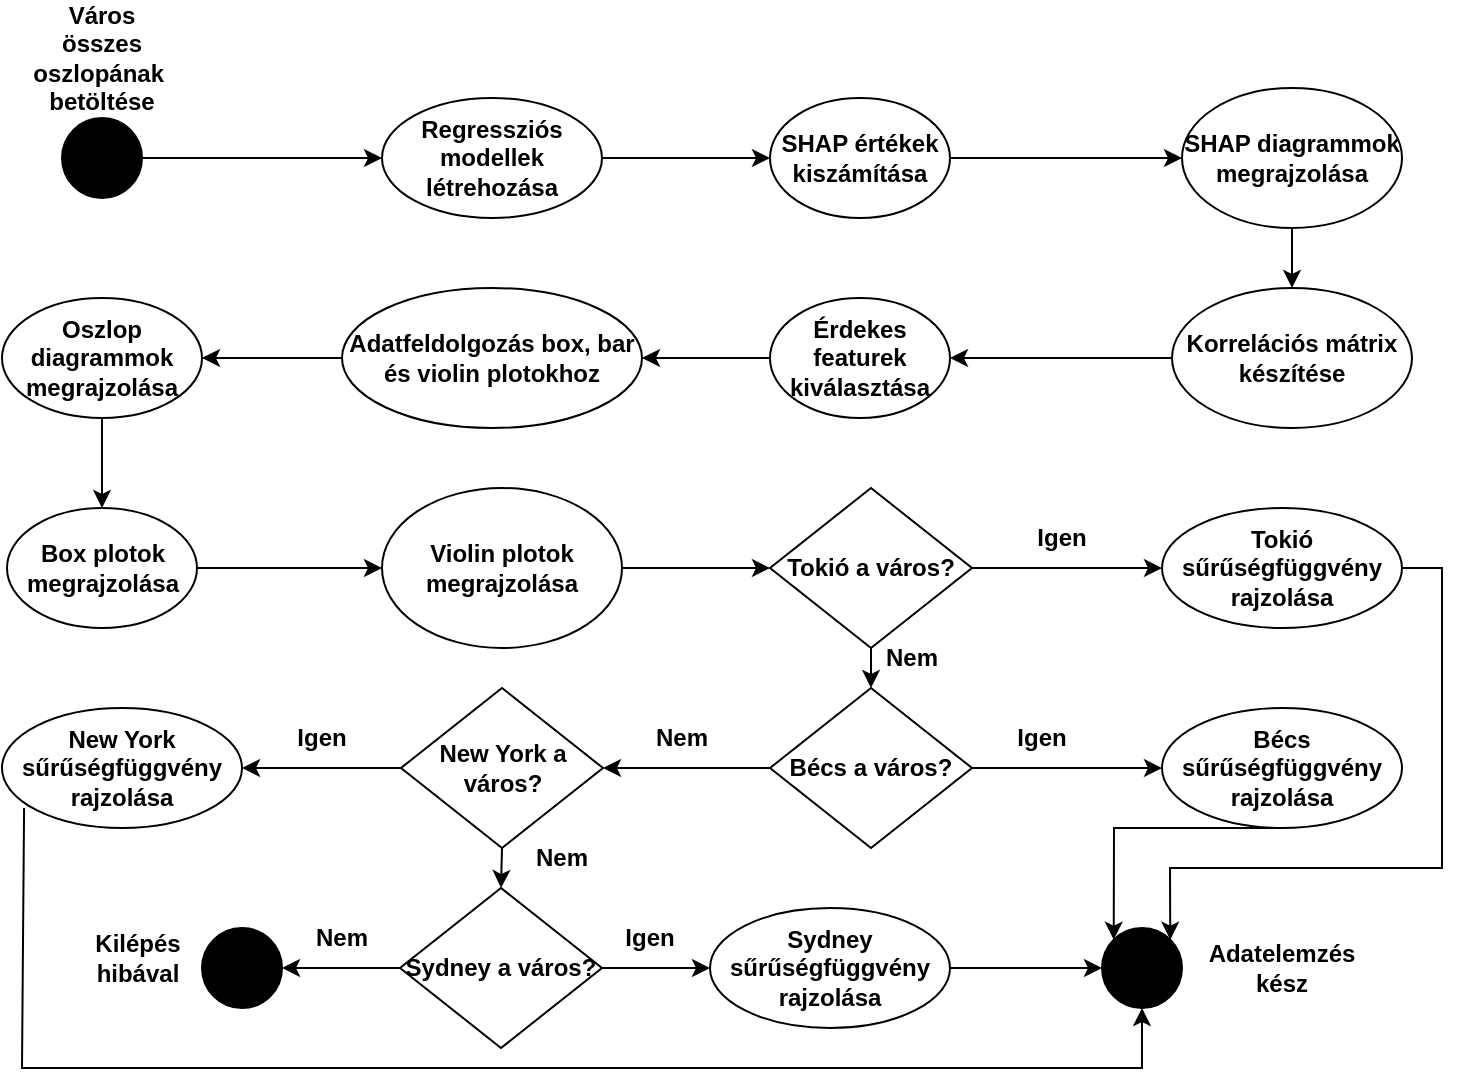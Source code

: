 <mxfile version="21.1.1" type="github">
  <diagram id="C5RBs43oDa-KdzZeNtuy" name="Page-1">
    <mxGraphModel dx="1050" dy="538" grid="1" gridSize="10" guides="1" tooltips="1" connect="1" arrows="1" fold="1" page="1" pageScale="1" pageWidth="827" pageHeight="1169" math="0" shadow="0">
      <root>
        <mxCell id="WIyWlLk6GJQsqaUBKTNV-0" />
        <mxCell id="WIyWlLk6GJQsqaUBKTNV-1" parent="WIyWlLk6GJQsqaUBKTNV-0" />
        <mxCell id="tsHqO3MkJk28hLAfMkK6-0" value="" style="ellipse;whiteSpace=wrap;html=1;aspect=fixed;fillColor=#000000;" parent="WIyWlLk6GJQsqaUBKTNV-1" vertex="1">
          <mxGeometry x="60" y="65" width="40" height="40" as="geometry" />
        </mxCell>
        <mxCell id="tsHqO3MkJk28hLAfMkK6-1" value="&lt;b&gt;Város összes oszlopának&amp;nbsp; betöltése&lt;br&gt;&lt;/b&gt;" style="text;html=1;strokeColor=none;fillColor=none;align=center;verticalAlign=middle;whiteSpace=wrap;rounded=0;" parent="WIyWlLk6GJQsqaUBKTNV-1" vertex="1">
          <mxGeometry x="45" y="20" width="70" height="30" as="geometry" />
        </mxCell>
        <mxCell id="tsHqO3MkJk28hLAfMkK6-2" value="" style="endArrow=classic;html=1;rounded=0;exitX=1;exitY=0.5;exitDx=0;exitDy=0;entryX=0;entryY=0.5;entryDx=0;entryDy=0;" parent="WIyWlLk6GJQsqaUBKTNV-1" source="tsHqO3MkJk28hLAfMkK6-0" target="tsHqO3MkJk28hLAfMkK6-3" edge="1">
          <mxGeometry width="50" height="50" relative="1" as="geometry">
            <mxPoint x="390" y="300" as="sourcePoint" />
            <mxPoint x="190" y="100" as="targetPoint" />
          </mxGeometry>
        </mxCell>
        <mxCell id="tsHqO3MkJk28hLAfMkK6-3" value="&lt;b&gt;Regressziós modellek létrehozása&lt;br&gt;&lt;/b&gt;" style="ellipse;whiteSpace=wrap;html=1;" parent="WIyWlLk6GJQsqaUBKTNV-1" vertex="1">
          <mxGeometry x="220" y="55" width="110" height="60" as="geometry" />
        </mxCell>
        <mxCell id="tsHqO3MkJk28hLAfMkK6-4" value="" style="endArrow=classic;html=1;rounded=0;exitX=1;exitY=0.5;exitDx=0;exitDy=0;" parent="WIyWlLk6GJQsqaUBKTNV-1" source="tsHqO3MkJk28hLAfMkK6-3" target="tsHqO3MkJk28hLAfMkK6-5" edge="1">
          <mxGeometry width="50" height="50" relative="1" as="geometry">
            <mxPoint x="390" y="300" as="sourcePoint" />
            <mxPoint x="370" y="100" as="targetPoint" />
          </mxGeometry>
        </mxCell>
        <mxCell id="tsHqO3MkJk28hLAfMkK6-5" value="&lt;b&gt;SHAP értékek kiszámítása&lt;br&gt;&lt;/b&gt;" style="ellipse;whiteSpace=wrap;html=1;" parent="WIyWlLk6GJQsqaUBKTNV-1" vertex="1">
          <mxGeometry x="414" y="55" width="90" height="60" as="geometry" />
        </mxCell>
        <mxCell id="tsHqO3MkJk28hLAfMkK6-6" value="" style="endArrow=classic;html=1;rounded=0;exitX=1;exitY=0.5;exitDx=0;exitDy=0;" parent="WIyWlLk6GJQsqaUBKTNV-1" source="tsHqO3MkJk28hLAfMkK6-5" target="tsHqO3MkJk28hLAfMkK6-7" edge="1">
          <mxGeometry width="50" height="50" relative="1" as="geometry">
            <mxPoint x="390" y="300" as="sourcePoint" />
            <mxPoint x="510" y="100" as="targetPoint" />
          </mxGeometry>
        </mxCell>
        <mxCell id="tsHqO3MkJk28hLAfMkK6-7" value="&lt;b&gt;SHAP diagrammok megrajzolása&lt;br&gt;&lt;/b&gt;" style="ellipse;whiteSpace=wrap;html=1;" parent="WIyWlLk6GJQsqaUBKTNV-1" vertex="1">
          <mxGeometry x="620" y="50" width="110" height="70" as="geometry" />
        </mxCell>
        <mxCell id="tsHqO3MkJk28hLAfMkK6-9" value="&lt;b&gt;Korrelációs mátrix készítése&lt;br&gt;&lt;/b&gt;" style="ellipse;whiteSpace=wrap;html=1;" parent="WIyWlLk6GJQsqaUBKTNV-1" vertex="1">
          <mxGeometry x="615" y="150" width="120" height="70" as="geometry" />
        </mxCell>
        <mxCell id="tsHqO3MkJk28hLAfMkK6-11" value="&lt;b&gt;Érdekes featurek kiválasztása&lt;br&gt;&lt;/b&gt;" style="ellipse;whiteSpace=wrap;html=1;" parent="WIyWlLk6GJQsqaUBKTNV-1" vertex="1">
          <mxGeometry x="414" y="155" width="90" height="60" as="geometry" />
        </mxCell>
        <mxCell id="tsHqO3MkJk28hLAfMkK6-12" value="" style="endArrow=classic;html=1;rounded=0;exitX=0;exitY=0.5;exitDx=0;exitDy=0;entryX=1;entryY=0.5;entryDx=0;entryDy=0;" parent="WIyWlLk6GJQsqaUBKTNV-1" source="tsHqO3MkJk28hLAfMkK6-9" target="tsHqO3MkJk28hLAfMkK6-11" edge="1">
          <mxGeometry width="50" height="50" relative="1" as="geometry">
            <mxPoint x="390" y="300" as="sourcePoint" />
            <mxPoint x="440" y="250" as="targetPoint" />
          </mxGeometry>
        </mxCell>
        <mxCell id="tsHqO3MkJk28hLAfMkK6-13" value="" style="endArrow=classic;html=1;rounded=0;exitX=0.5;exitY=1;exitDx=0;exitDy=0;entryX=0.5;entryY=0;entryDx=0;entryDy=0;" parent="WIyWlLk6GJQsqaUBKTNV-1" source="tsHqO3MkJk28hLAfMkK6-7" target="tsHqO3MkJk28hLAfMkK6-9" edge="1">
          <mxGeometry width="50" height="50" relative="1" as="geometry">
            <mxPoint x="390" y="300" as="sourcePoint" />
            <mxPoint x="440" y="250" as="targetPoint" />
          </mxGeometry>
        </mxCell>
        <mxCell id="tsHqO3MkJk28hLAfMkK6-14" value="" style="endArrow=classic;html=1;rounded=0;exitX=0;exitY=0.5;exitDx=0;exitDy=0;" parent="WIyWlLk6GJQsqaUBKTNV-1" source="tsHqO3MkJk28hLAfMkK6-11" target="tsHqO3MkJk28hLAfMkK6-15" edge="1">
          <mxGeometry width="50" height="50" relative="1" as="geometry">
            <mxPoint x="390" y="300" as="sourcePoint" />
            <mxPoint x="290" y="230" as="targetPoint" />
          </mxGeometry>
        </mxCell>
        <mxCell id="tsHqO3MkJk28hLAfMkK6-15" value="&lt;b&gt;Adatfeldolgozás box, bar és violin plotokhoz&lt;br&gt;&lt;/b&gt;" style="ellipse;whiteSpace=wrap;html=1;" parent="WIyWlLk6GJQsqaUBKTNV-1" vertex="1">
          <mxGeometry x="200" y="150" width="150" height="70" as="geometry" />
        </mxCell>
        <mxCell id="tsHqO3MkJk28hLAfMkK6-16" value="" style="endArrow=classic;html=1;rounded=0;exitX=0;exitY=0.5;exitDx=0;exitDy=0;" parent="WIyWlLk6GJQsqaUBKTNV-1" source="tsHqO3MkJk28hLAfMkK6-15" target="tsHqO3MkJk28hLAfMkK6-17" edge="1">
          <mxGeometry width="50" height="50" relative="1" as="geometry">
            <mxPoint x="390" y="300" as="sourcePoint" />
            <mxPoint x="110" y="230" as="targetPoint" />
          </mxGeometry>
        </mxCell>
        <mxCell id="tsHqO3MkJk28hLAfMkK6-17" value="&lt;b&gt;Oszlop diagrammok megrajzolása&lt;br&gt;&lt;/b&gt;" style="ellipse;whiteSpace=wrap;html=1;" parent="WIyWlLk6GJQsqaUBKTNV-1" vertex="1">
          <mxGeometry x="30" y="155" width="100" height="60" as="geometry" />
        </mxCell>
        <mxCell id="tsHqO3MkJk28hLAfMkK6-19" value="&lt;b&gt;Box plotok megrajzolása&lt;br&gt;&lt;/b&gt;" style="ellipse;whiteSpace=wrap;html=1;" parent="WIyWlLk6GJQsqaUBKTNV-1" vertex="1">
          <mxGeometry x="32.5" y="260" width="95" height="60" as="geometry" />
        </mxCell>
        <mxCell id="tsHqO3MkJk28hLAfMkK6-20" value="" style="endArrow=classic;html=1;rounded=0;exitX=0.5;exitY=1;exitDx=0;exitDy=0;" parent="WIyWlLk6GJQsqaUBKTNV-1" source="tsHqO3MkJk28hLAfMkK6-17" target="tsHqO3MkJk28hLAfMkK6-19" edge="1">
          <mxGeometry width="50" height="50" relative="1" as="geometry">
            <mxPoint x="390" y="300" as="sourcePoint" />
            <mxPoint x="440" y="250" as="targetPoint" />
          </mxGeometry>
        </mxCell>
        <mxCell id="tsHqO3MkJk28hLAfMkK6-21" value="" style="endArrow=classic;html=1;rounded=0;exitX=1;exitY=0.5;exitDx=0;exitDy=0;entryX=0;entryY=0.5;entryDx=0;entryDy=0;" parent="WIyWlLk6GJQsqaUBKTNV-1" source="tsHqO3MkJk28hLAfMkK6-19" target="tsHqO3MkJk28hLAfMkK6-22" edge="1">
          <mxGeometry width="50" height="50" relative="1" as="geometry">
            <mxPoint x="390" y="300" as="sourcePoint" />
            <mxPoint x="200" y="330" as="targetPoint" />
          </mxGeometry>
        </mxCell>
        <mxCell id="tsHqO3MkJk28hLAfMkK6-22" value="&lt;b&gt;Violin plotok megrajzolása&lt;br&gt;&lt;/b&gt;" style="ellipse;whiteSpace=wrap;html=1;" parent="WIyWlLk6GJQsqaUBKTNV-1" vertex="1">
          <mxGeometry x="220" y="250" width="120" height="80" as="geometry" />
        </mxCell>
        <mxCell id="tsHqO3MkJk28hLAfMkK6-23" value="" style="endArrow=classic;html=1;rounded=0;exitX=1;exitY=0.5;exitDx=0;exitDy=0;" parent="WIyWlLk6GJQsqaUBKTNV-1" source="tsHqO3MkJk28hLAfMkK6-22" target="tsHqO3MkJk28hLAfMkK6-24" edge="1">
          <mxGeometry width="50" height="50" relative="1" as="geometry">
            <mxPoint x="390" y="300" as="sourcePoint" />
            <mxPoint x="430" y="330" as="targetPoint" />
          </mxGeometry>
        </mxCell>
        <mxCell id="tsHqO3MkJk28hLAfMkK6-24" value="&lt;b&gt;Tokió a város?&lt;br&gt;&lt;/b&gt;" style="rhombus;whiteSpace=wrap;html=1;" parent="WIyWlLk6GJQsqaUBKTNV-1" vertex="1">
          <mxGeometry x="414" y="250" width="101" height="80" as="geometry" />
        </mxCell>
        <mxCell id="tsHqO3MkJk28hLAfMkK6-26" value="&lt;b&gt;Tokió sűrűségfüggvény rajzolása&lt;br&gt;&lt;/b&gt;" style="ellipse;whiteSpace=wrap;html=1;" parent="WIyWlLk6GJQsqaUBKTNV-1" vertex="1">
          <mxGeometry x="610" y="260" width="120" height="60" as="geometry" />
        </mxCell>
        <mxCell id="tsHqO3MkJk28hLAfMkK6-28" value="" style="endArrow=classic;html=1;rounded=0;exitX=1;exitY=0.5;exitDx=0;exitDy=0;entryX=0;entryY=0.5;entryDx=0;entryDy=0;" parent="WIyWlLk6GJQsqaUBKTNV-1" source="tsHqO3MkJk28hLAfMkK6-24" target="tsHqO3MkJk28hLAfMkK6-26" edge="1">
          <mxGeometry width="50" height="50" relative="1" as="geometry">
            <mxPoint x="390" y="300" as="sourcePoint" />
            <mxPoint x="440" y="250" as="targetPoint" />
          </mxGeometry>
        </mxCell>
        <mxCell id="tsHqO3MkJk28hLAfMkK6-29" value="&lt;b&gt;Igen&lt;/b&gt;" style="text;html=1;strokeColor=none;fillColor=none;align=center;verticalAlign=middle;whiteSpace=wrap;rounded=0;" parent="WIyWlLk6GJQsqaUBKTNV-1" vertex="1">
          <mxGeometry x="530" y="260" width="60" height="30" as="geometry" />
        </mxCell>
        <mxCell id="tsHqO3MkJk28hLAfMkK6-31" value="&lt;b&gt;Nem&lt;/b&gt;" style="text;html=1;strokeColor=none;fillColor=none;align=center;verticalAlign=middle;whiteSpace=wrap;rounded=0;" parent="WIyWlLk6GJQsqaUBKTNV-1" vertex="1">
          <mxGeometry x="455" y="320" width="60" height="30" as="geometry" />
        </mxCell>
        <mxCell id="tsHqO3MkJk28hLAfMkK6-32" value="&lt;b&gt;Bécs a város?&lt;br&gt;&lt;/b&gt;" style="rhombus;whiteSpace=wrap;html=1;" parent="WIyWlLk6GJQsqaUBKTNV-1" vertex="1">
          <mxGeometry x="414" y="350" width="101" height="80" as="geometry" />
        </mxCell>
        <mxCell id="tsHqO3MkJk28hLAfMkK6-33" value="" style="endArrow=classic;html=1;rounded=0;exitX=1;exitY=0.5;exitDx=0;exitDy=0;entryX=0;entryY=0.5;entryDx=0;entryDy=0;" parent="WIyWlLk6GJQsqaUBKTNV-1" source="tsHqO3MkJk28hLAfMkK6-32" target="tsHqO3MkJk28hLAfMkK6-34" edge="1">
          <mxGeometry width="50" height="50" relative="1" as="geometry">
            <mxPoint x="390" y="300" as="sourcePoint" />
            <mxPoint x="600" y="440" as="targetPoint" />
          </mxGeometry>
        </mxCell>
        <mxCell id="tsHqO3MkJk28hLAfMkK6-34" value="&lt;b&gt;Bécs sűrűségfüggvény rajzolása&lt;br&gt;&lt;/b&gt;" style="ellipse;whiteSpace=wrap;html=1;" parent="WIyWlLk6GJQsqaUBKTNV-1" vertex="1">
          <mxGeometry x="610" y="360" width="120" height="60" as="geometry" />
        </mxCell>
        <mxCell id="tsHqO3MkJk28hLAfMkK6-35" value="&lt;b&gt;Igen&lt;/b&gt;" style="text;html=1;strokeColor=none;fillColor=none;align=center;verticalAlign=middle;whiteSpace=wrap;rounded=0;" parent="WIyWlLk6GJQsqaUBKTNV-1" vertex="1">
          <mxGeometry x="520" y="360" width="60" height="30" as="geometry" />
        </mxCell>
        <mxCell id="tsHqO3MkJk28hLAfMkK6-37" value="" style="endArrow=classic;html=1;rounded=0;exitX=0.5;exitY=1;exitDx=0;exitDy=0;entryX=0.5;entryY=0;entryDx=0;entryDy=0;" parent="WIyWlLk6GJQsqaUBKTNV-1" source="tsHqO3MkJk28hLAfMkK6-24" target="tsHqO3MkJk28hLAfMkK6-32" edge="1">
          <mxGeometry width="50" height="50" relative="1" as="geometry">
            <mxPoint x="390" y="290" as="sourcePoint" />
            <mxPoint x="440" y="240" as="targetPoint" />
          </mxGeometry>
        </mxCell>
        <mxCell id="tsHqO3MkJk28hLAfMkK6-40" value="&lt;b&gt;Sydney a város?&lt;br&gt;&lt;/b&gt;" style="rhombus;whiteSpace=wrap;html=1;" parent="WIyWlLk6GJQsqaUBKTNV-1" vertex="1">
          <mxGeometry x="229" y="450" width="101" height="80" as="geometry" />
        </mxCell>
        <mxCell id="tsHqO3MkJk28hLAfMkK6-41" value="&lt;b&gt;New York a város?&lt;br&gt;&lt;/b&gt;" style="rhombus;whiteSpace=wrap;html=1;" parent="WIyWlLk6GJQsqaUBKTNV-1" vertex="1">
          <mxGeometry x="229.5" y="350" width="101" height="80" as="geometry" />
        </mxCell>
        <mxCell id="tsHqO3MkJk28hLAfMkK6-42" value="&lt;b&gt;Sydney sűrűségfüggvény rajzolása&lt;br&gt;&lt;/b&gt;" style="ellipse;whiteSpace=wrap;html=1;" parent="WIyWlLk6GJQsqaUBKTNV-1" vertex="1">
          <mxGeometry x="384" y="460" width="120" height="60" as="geometry" />
        </mxCell>
        <mxCell id="tsHqO3MkJk28hLAfMkK6-43" value="&lt;b&gt;New York sűrűségfüggvény rajzolása&lt;br&gt;&lt;/b&gt;" style="ellipse;whiteSpace=wrap;html=1;" parent="WIyWlLk6GJQsqaUBKTNV-1" vertex="1">
          <mxGeometry x="30" y="360" width="120" height="60" as="geometry" />
        </mxCell>
        <mxCell id="tsHqO3MkJk28hLAfMkK6-44" value="&lt;b&gt;Nem&lt;/b&gt;" style="text;html=1;strokeColor=none;fillColor=none;align=center;verticalAlign=middle;whiteSpace=wrap;rounded=0;" parent="WIyWlLk6GJQsqaUBKTNV-1" vertex="1">
          <mxGeometry x="340" y="360" width="60" height="30" as="geometry" />
        </mxCell>
        <mxCell id="tsHqO3MkJk28hLAfMkK6-46" value="" style="endArrow=classic;html=1;rounded=0;exitX=0;exitY=0.5;exitDx=0;exitDy=0;entryX=1;entryY=0.5;entryDx=0;entryDy=0;" parent="WIyWlLk6GJQsqaUBKTNV-1" source="tsHqO3MkJk28hLAfMkK6-32" target="tsHqO3MkJk28hLAfMkK6-41" edge="1">
          <mxGeometry width="50" height="50" relative="1" as="geometry">
            <mxPoint x="390" y="290" as="sourcePoint" />
            <mxPoint x="440" y="240" as="targetPoint" />
          </mxGeometry>
        </mxCell>
        <mxCell id="tsHqO3MkJk28hLAfMkK6-47" value="" style="endArrow=classic;html=1;rounded=0;exitX=0;exitY=0.5;exitDx=0;exitDy=0;entryX=1;entryY=0.5;entryDx=0;entryDy=0;" parent="WIyWlLk6GJQsqaUBKTNV-1" source="tsHqO3MkJk28hLAfMkK6-41" target="tsHqO3MkJk28hLAfMkK6-43" edge="1">
          <mxGeometry width="50" height="50" relative="1" as="geometry">
            <mxPoint x="390" y="290" as="sourcePoint" />
            <mxPoint x="440" y="240" as="targetPoint" />
          </mxGeometry>
        </mxCell>
        <mxCell id="tsHqO3MkJk28hLAfMkK6-48" value="&lt;b&gt;Igen&lt;/b&gt;" style="text;html=1;strokeColor=none;fillColor=none;align=center;verticalAlign=middle;whiteSpace=wrap;rounded=0;" parent="WIyWlLk6GJQsqaUBKTNV-1" vertex="1">
          <mxGeometry x="160" y="360" width="60" height="30" as="geometry" />
        </mxCell>
        <mxCell id="tsHqO3MkJk28hLAfMkK6-49" value="" style="endArrow=classic;html=1;rounded=0;exitX=0.5;exitY=1;exitDx=0;exitDy=0;entryX=0.5;entryY=0;entryDx=0;entryDy=0;" parent="WIyWlLk6GJQsqaUBKTNV-1" source="tsHqO3MkJk28hLAfMkK6-41" target="tsHqO3MkJk28hLAfMkK6-40" edge="1">
          <mxGeometry width="50" height="50" relative="1" as="geometry">
            <mxPoint x="390" y="290" as="sourcePoint" />
            <mxPoint x="440" y="240" as="targetPoint" />
          </mxGeometry>
        </mxCell>
        <mxCell id="tsHqO3MkJk28hLAfMkK6-50" value="&lt;b&gt;Nem&lt;/b&gt;" style="text;html=1;strokeColor=none;fillColor=none;align=center;verticalAlign=middle;whiteSpace=wrap;rounded=0;" parent="WIyWlLk6GJQsqaUBKTNV-1" vertex="1">
          <mxGeometry x="280" y="420" width="60" height="30" as="geometry" />
        </mxCell>
        <mxCell id="tsHqO3MkJk28hLAfMkK6-52" value="&lt;b&gt;Igen&lt;/b&gt;" style="text;html=1;strokeColor=none;fillColor=none;align=center;verticalAlign=middle;whiteSpace=wrap;rounded=0;" parent="WIyWlLk6GJQsqaUBKTNV-1" vertex="1">
          <mxGeometry x="324" y="460" width="60" height="30" as="geometry" />
        </mxCell>
        <mxCell id="tsHqO3MkJk28hLAfMkK6-53" value="" style="endArrow=classic;html=1;rounded=0;exitX=1;exitY=0.5;exitDx=0;exitDy=0;entryX=0;entryY=0.5;entryDx=0;entryDy=0;" parent="WIyWlLk6GJQsqaUBKTNV-1" source="tsHqO3MkJk28hLAfMkK6-40" target="tsHqO3MkJk28hLAfMkK6-42" edge="1">
          <mxGeometry width="50" height="50" relative="1" as="geometry">
            <mxPoint x="390" y="290" as="sourcePoint" />
            <mxPoint x="440" y="240" as="targetPoint" />
          </mxGeometry>
        </mxCell>
        <mxCell id="tsHqO3MkJk28hLAfMkK6-54" value="" style="endArrow=classic;html=1;rounded=0;exitX=0;exitY=0.5;exitDx=0;exitDy=0;" parent="WIyWlLk6GJQsqaUBKTNV-1" source="tsHqO3MkJk28hLAfMkK6-40" edge="1">
          <mxGeometry width="50" height="50" relative="1" as="geometry">
            <mxPoint x="390" y="290" as="sourcePoint" />
            <mxPoint x="170" y="490" as="targetPoint" />
          </mxGeometry>
        </mxCell>
        <mxCell id="tsHqO3MkJk28hLAfMkK6-56" value="" style="ellipse;whiteSpace=wrap;html=1;aspect=fixed;fillColor=#000000;" parent="WIyWlLk6GJQsqaUBKTNV-1" vertex="1">
          <mxGeometry x="580" y="470" width="40" height="40" as="geometry" />
        </mxCell>
        <mxCell id="tsHqO3MkJk28hLAfMkK6-57" value="" style="ellipse;whiteSpace=wrap;html=1;aspect=fixed;fillColor=#000000;" parent="WIyWlLk6GJQsqaUBKTNV-1" vertex="1">
          <mxGeometry x="130" y="470" width="40" height="40" as="geometry" />
        </mxCell>
        <mxCell id="tsHqO3MkJk28hLAfMkK6-59" value="&lt;b&gt;Nem&lt;/b&gt;" style="text;html=1;strokeColor=none;fillColor=none;align=center;verticalAlign=middle;whiteSpace=wrap;rounded=0;" parent="WIyWlLk6GJQsqaUBKTNV-1" vertex="1">
          <mxGeometry x="170" y="460" width="60" height="30" as="geometry" />
        </mxCell>
        <mxCell id="tsHqO3MkJk28hLAfMkK6-60" value="&lt;b&gt;Kilépés hibával&lt;br&gt;&lt;/b&gt;" style="text;html=1;strokeColor=none;fillColor=none;align=center;verticalAlign=middle;whiteSpace=wrap;rounded=0;" parent="WIyWlLk6GJQsqaUBKTNV-1" vertex="1">
          <mxGeometry x="67.5" y="470" width="60" height="30" as="geometry" />
        </mxCell>
        <mxCell id="tsHqO3MkJk28hLAfMkK6-61" value="" style="endArrow=classic;html=1;rounded=0;exitX=1;exitY=0.5;exitDx=0;exitDy=0;entryX=0;entryY=0.5;entryDx=0;entryDy=0;" parent="WIyWlLk6GJQsqaUBKTNV-1" source="tsHqO3MkJk28hLAfMkK6-42" target="tsHqO3MkJk28hLAfMkK6-56" edge="1">
          <mxGeometry width="50" height="50" relative="1" as="geometry">
            <mxPoint x="390" y="400" as="sourcePoint" />
            <mxPoint x="440" y="350" as="targetPoint" />
          </mxGeometry>
        </mxCell>
        <mxCell id="tsHqO3MkJk28hLAfMkK6-62" value="" style="endArrow=classic;html=1;rounded=0;exitX=0.092;exitY=0.833;exitDx=0;exitDy=0;entryX=0.5;entryY=1;entryDx=0;entryDy=0;exitPerimeter=0;" parent="WIyWlLk6GJQsqaUBKTNV-1" source="tsHqO3MkJk28hLAfMkK6-43" target="tsHqO3MkJk28hLAfMkK6-56" edge="1">
          <mxGeometry width="50" height="50" relative="1" as="geometry">
            <mxPoint x="390" y="400" as="sourcePoint" />
            <mxPoint x="440" y="350" as="targetPoint" />
            <Array as="points">
              <mxPoint x="40" y="540" />
              <mxPoint x="600" y="540" />
            </Array>
          </mxGeometry>
        </mxCell>
        <mxCell id="tsHqO3MkJk28hLAfMkK6-63" value="" style="endArrow=classic;html=1;rounded=0;exitX=0.5;exitY=1;exitDx=0;exitDy=0;entryX=0;entryY=0;entryDx=0;entryDy=0;" parent="WIyWlLk6GJQsqaUBKTNV-1" source="tsHqO3MkJk28hLAfMkK6-34" target="tsHqO3MkJk28hLAfMkK6-56" edge="1">
          <mxGeometry width="50" height="50" relative="1" as="geometry">
            <mxPoint x="390" y="310" as="sourcePoint" />
            <mxPoint x="440" y="260" as="targetPoint" />
            <Array as="points">
              <mxPoint x="586" y="420" />
            </Array>
          </mxGeometry>
        </mxCell>
        <mxCell id="tsHqO3MkJk28hLAfMkK6-64" value="" style="endArrow=classic;html=1;rounded=0;exitX=1;exitY=0.5;exitDx=0;exitDy=0;entryX=1;entryY=0;entryDx=0;entryDy=0;" parent="WIyWlLk6GJQsqaUBKTNV-1" source="tsHqO3MkJk28hLAfMkK6-26" target="tsHqO3MkJk28hLAfMkK6-56" edge="1">
          <mxGeometry width="50" height="50" relative="1" as="geometry">
            <mxPoint x="390" y="310" as="sourcePoint" />
            <mxPoint x="440" y="260" as="targetPoint" />
            <Array as="points">
              <mxPoint x="750" y="290" />
              <mxPoint x="750" y="440" />
              <mxPoint x="614" y="440" />
            </Array>
          </mxGeometry>
        </mxCell>
        <mxCell id="tsHqO3MkJk28hLAfMkK6-65" value="&lt;b&gt;Adatelemzés kész&lt;br&gt;&lt;/b&gt;" style="text;html=1;strokeColor=none;fillColor=none;align=center;verticalAlign=middle;whiteSpace=wrap;rounded=0;" parent="WIyWlLk6GJQsqaUBKTNV-1" vertex="1">
          <mxGeometry x="640" y="475" width="60" height="30" as="geometry" />
        </mxCell>
      </root>
    </mxGraphModel>
  </diagram>
</mxfile>
